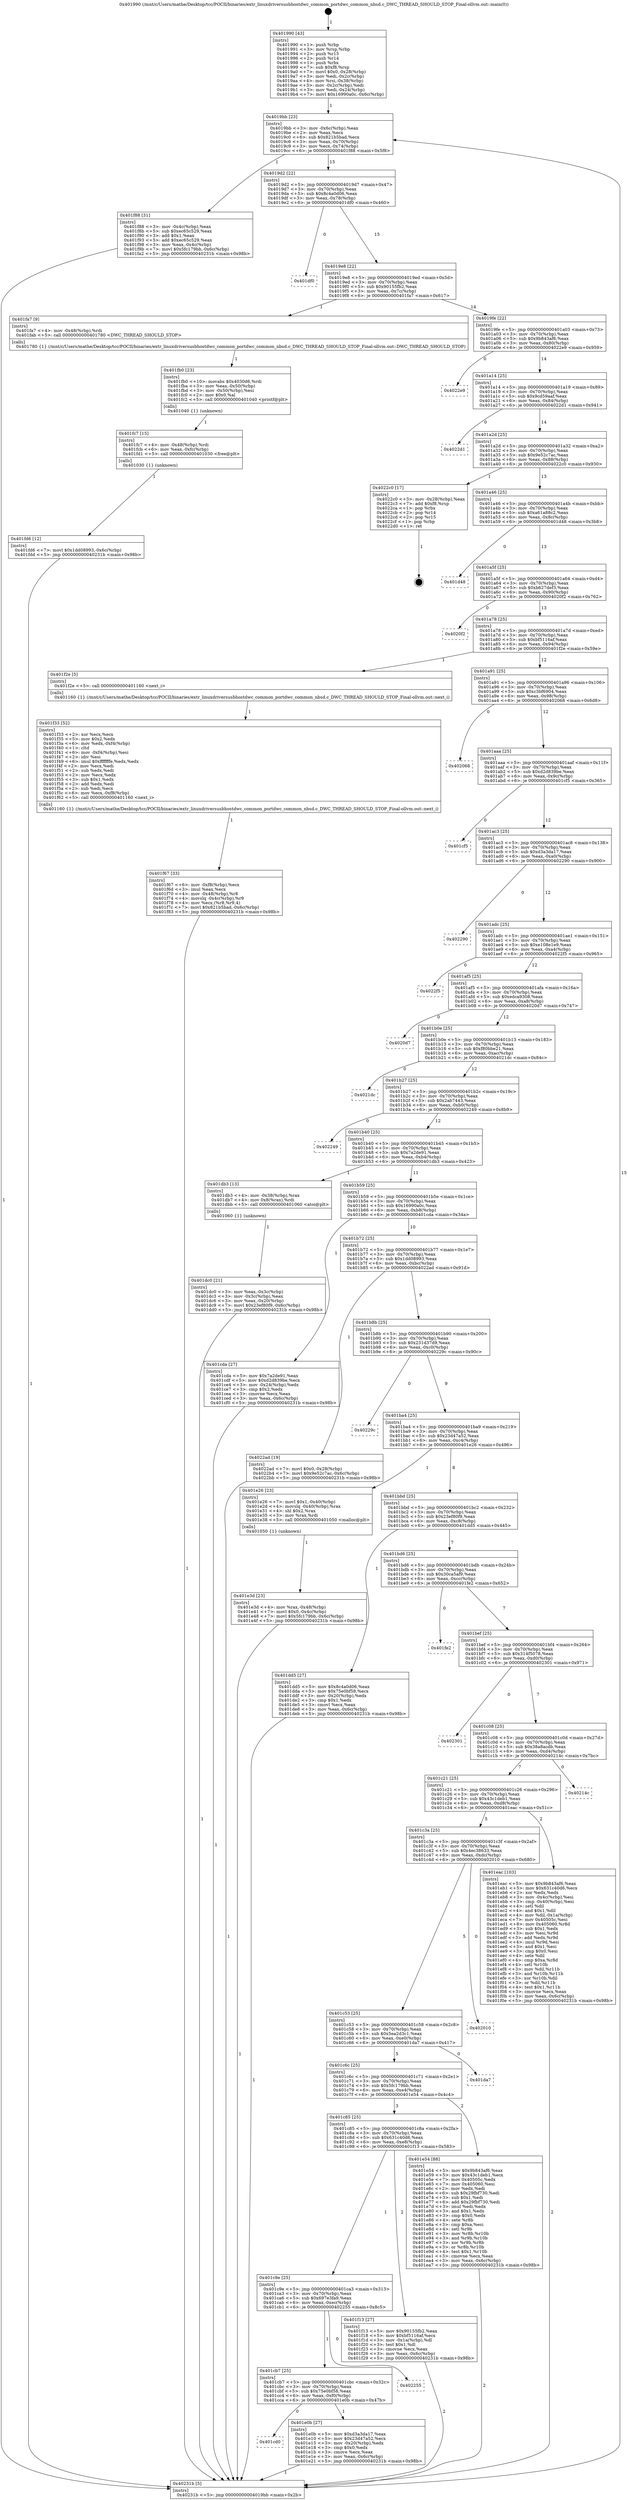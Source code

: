 digraph "0x401990" {
  label = "0x401990 (/mnt/c/Users/mathe/Desktop/tcc/POCII/binaries/extr_linuxdriversusbhostdwc_common_portdwc_common_nbsd.c_DWC_THREAD_SHOULD_STOP_Final-ollvm.out::main(0))"
  labelloc = "t"
  node[shape=record]

  Entry [label="",width=0.3,height=0.3,shape=circle,fillcolor=black,style=filled]
  "0x4019bb" [label="{
     0x4019bb [23]\l
     | [instrs]\l
     &nbsp;&nbsp;0x4019bb \<+3\>: mov -0x6c(%rbp),%eax\l
     &nbsp;&nbsp;0x4019be \<+2\>: mov %eax,%ecx\l
     &nbsp;&nbsp;0x4019c0 \<+6\>: sub $0x821b5bad,%ecx\l
     &nbsp;&nbsp;0x4019c6 \<+3\>: mov %eax,-0x70(%rbp)\l
     &nbsp;&nbsp;0x4019c9 \<+3\>: mov %ecx,-0x74(%rbp)\l
     &nbsp;&nbsp;0x4019cc \<+6\>: je 0000000000401f88 \<main+0x5f8\>\l
  }"]
  "0x401f88" [label="{
     0x401f88 [31]\l
     | [instrs]\l
     &nbsp;&nbsp;0x401f88 \<+3\>: mov -0x4c(%rbp),%eax\l
     &nbsp;&nbsp;0x401f8b \<+5\>: sub $0xec65c529,%eax\l
     &nbsp;&nbsp;0x401f90 \<+3\>: add $0x1,%eax\l
     &nbsp;&nbsp;0x401f93 \<+5\>: add $0xec65c529,%eax\l
     &nbsp;&nbsp;0x401f98 \<+3\>: mov %eax,-0x4c(%rbp)\l
     &nbsp;&nbsp;0x401f9b \<+7\>: movl $0x5fc179bb,-0x6c(%rbp)\l
     &nbsp;&nbsp;0x401fa2 \<+5\>: jmp 000000000040231b \<main+0x98b\>\l
  }"]
  "0x4019d2" [label="{
     0x4019d2 [22]\l
     | [instrs]\l
     &nbsp;&nbsp;0x4019d2 \<+5\>: jmp 00000000004019d7 \<main+0x47\>\l
     &nbsp;&nbsp;0x4019d7 \<+3\>: mov -0x70(%rbp),%eax\l
     &nbsp;&nbsp;0x4019da \<+5\>: sub $0x8c4a0d06,%eax\l
     &nbsp;&nbsp;0x4019df \<+3\>: mov %eax,-0x78(%rbp)\l
     &nbsp;&nbsp;0x4019e2 \<+6\>: je 0000000000401df0 \<main+0x460\>\l
  }"]
  Exit [label="",width=0.3,height=0.3,shape=circle,fillcolor=black,style=filled,peripheries=2]
  "0x401df0" [label="{
     0x401df0\l
  }", style=dashed]
  "0x4019e8" [label="{
     0x4019e8 [22]\l
     | [instrs]\l
     &nbsp;&nbsp;0x4019e8 \<+5\>: jmp 00000000004019ed \<main+0x5d\>\l
     &nbsp;&nbsp;0x4019ed \<+3\>: mov -0x70(%rbp),%eax\l
     &nbsp;&nbsp;0x4019f0 \<+5\>: sub $0x90155fb2,%eax\l
     &nbsp;&nbsp;0x4019f5 \<+3\>: mov %eax,-0x7c(%rbp)\l
     &nbsp;&nbsp;0x4019f8 \<+6\>: je 0000000000401fa7 \<main+0x617\>\l
  }"]
  "0x401fd6" [label="{
     0x401fd6 [12]\l
     | [instrs]\l
     &nbsp;&nbsp;0x401fd6 \<+7\>: movl $0x1dd08993,-0x6c(%rbp)\l
     &nbsp;&nbsp;0x401fdd \<+5\>: jmp 000000000040231b \<main+0x98b\>\l
  }"]
  "0x401fa7" [label="{
     0x401fa7 [9]\l
     | [instrs]\l
     &nbsp;&nbsp;0x401fa7 \<+4\>: mov -0x48(%rbp),%rdi\l
     &nbsp;&nbsp;0x401fab \<+5\>: call 0000000000401780 \<DWC_THREAD_SHOULD_STOP\>\l
     | [calls]\l
     &nbsp;&nbsp;0x401780 \{1\} (/mnt/c/Users/mathe/Desktop/tcc/POCII/binaries/extr_linuxdriversusbhostdwc_common_portdwc_common_nbsd.c_DWC_THREAD_SHOULD_STOP_Final-ollvm.out::DWC_THREAD_SHOULD_STOP)\l
  }"]
  "0x4019fe" [label="{
     0x4019fe [22]\l
     | [instrs]\l
     &nbsp;&nbsp;0x4019fe \<+5\>: jmp 0000000000401a03 \<main+0x73\>\l
     &nbsp;&nbsp;0x401a03 \<+3\>: mov -0x70(%rbp),%eax\l
     &nbsp;&nbsp;0x401a06 \<+5\>: sub $0x9b843af6,%eax\l
     &nbsp;&nbsp;0x401a0b \<+3\>: mov %eax,-0x80(%rbp)\l
     &nbsp;&nbsp;0x401a0e \<+6\>: je 00000000004022e9 \<main+0x959\>\l
  }"]
  "0x401fc7" [label="{
     0x401fc7 [15]\l
     | [instrs]\l
     &nbsp;&nbsp;0x401fc7 \<+4\>: mov -0x48(%rbp),%rdi\l
     &nbsp;&nbsp;0x401fcb \<+6\>: mov %eax,-0xfc(%rbp)\l
     &nbsp;&nbsp;0x401fd1 \<+5\>: call 0000000000401030 \<free@plt\>\l
     | [calls]\l
     &nbsp;&nbsp;0x401030 \{1\} (unknown)\l
  }"]
  "0x4022e9" [label="{
     0x4022e9\l
  }", style=dashed]
  "0x401a14" [label="{
     0x401a14 [25]\l
     | [instrs]\l
     &nbsp;&nbsp;0x401a14 \<+5\>: jmp 0000000000401a19 \<main+0x89\>\l
     &nbsp;&nbsp;0x401a19 \<+3\>: mov -0x70(%rbp),%eax\l
     &nbsp;&nbsp;0x401a1c \<+5\>: sub $0x9cd59aaf,%eax\l
     &nbsp;&nbsp;0x401a21 \<+6\>: mov %eax,-0x84(%rbp)\l
     &nbsp;&nbsp;0x401a27 \<+6\>: je 00000000004022d1 \<main+0x941\>\l
  }"]
  "0x401fb0" [label="{
     0x401fb0 [23]\l
     | [instrs]\l
     &nbsp;&nbsp;0x401fb0 \<+10\>: movabs $0x4030d6,%rdi\l
     &nbsp;&nbsp;0x401fba \<+3\>: mov %eax,-0x50(%rbp)\l
     &nbsp;&nbsp;0x401fbd \<+3\>: mov -0x50(%rbp),%esi\l
     &nbsp;&nbsp;0x401fc0 \<+2\>: mov $0x0,%al\l
     &nbsp;&nbsp;0x401fc2 \<+5\>: call 0000000000401040 \<printf@plt\>\l
     | [calls]\l
     &nbsp;&nbsp;0x401040 \{1\} (unknown)\l
  }"]
  "0x4022d1" [label="{
     0x4022d1\l
  }", style=dashed]
  "0x401a2d" [label="{
     0x401a2d [25]\l
     | [instrs]\l
     &nbsp;&nbsp;0x401a2d \<+5\>: jmp 0000000000401a32 \<main+0xa2\>\l
     &nbsp;&nbsp;0x401a32 \<+3\>: mov -0x70(%rbp),%eax\l
     &nbsp;&nbsp;0x401a35 \<+5\>: sub $0x9e52c7ac,%eax\l
     &nbsp;&nbsp;0x401a3a \<+6\>: mov %eax,-0x88(%rbp)\l
     &nbsp;&nbsp;0x401a40 \<+6\>: je 00000000004022c0 \<main+0x930\>\l
  }"]
  "0x401f67" [label="{
     0x401f67 [33]\l
     | [instrs]\l
     &nbsp;&nbsp;0x401f67 \<+6\>: mov -0xf8(%rbp),%ecx\l
     &nbsp;&nbsp;0x401f6d \<+3\>: imul %eax,%ecx\l
     &nbsp;&nbsp;0x401f70 \<+4\>: mov -0x48(%rbp),%r8\l
     &nbsp;&nbsp;0x401f74 \<+4\>: movslq -0x4c(%rbp),%r9\l
     &nbsp;&nbsp;0x401f78 \<+4\>: mov %ecx,(%r8,%r9,4)\l
     &nbsp;&nbsp;0x401f7c \<+7\>: movl $0x821b5bad,-0x6c(%rbp)\l
     &nbsp;&nbsp;0x401f83 \<+5\>: jmp 000000000040231b \<main+0x98b\>\l
  }"]
  "0x4022c0" [label="{
     0x4022c0 [17]\l
     | [instrs]\l
     &nbsp;&nbsp;0x4022c0 \<+3\>: mov -0x28(%rbp),%eax\l
     &nbsp;&nbsp;0x4022c3 \<+7\>: add $0xf8,%rsp\l
     &nbsp;&nbsp;0x4022ca \<+1\>: pop %rbx\l
     &nbsp;&nbsp;0x4022cb \<+2\>: pop %r14\l
     &nbsp;&nbsp;0x4022cd \<+2\>: pop %r15\l
     &nbsp;&nbsp;0x4022cf \<+1\>: pop %rbp\l
     &nbsp;&nbsp;0x4022d0 \<+1\>: ret\l
  }"]
  "0x401a46" [label="{
     0x401a46 [25]\l
     | [instrs]\l
     &nbsp;&nbsp;0x401a46 \<+5\>: jmp 0000000000401a4b \<main+0xbb\>\l
     &nbsp;&nbsp;0x401a4b \<+3\>: mov -0x70(%rbp),%eax\l
     &nbsp;&nbsp;0x401a4e \<+5\>: sub $0xa61a88c2,%eax\l
     &nbsp;&nbsp;0x401a53 \<+6\>: mov %eax,-0x8c(%rbp)\l
     &nbsp;&nbsp;0x401a59 \<+6\>: je 0000000000401d48 \<main+0x3b8\>\l
  }"]
  "0x401f33" [label="{
     0x401f33 [52]\l
     | [instrs]\l
     &nbsp;&nbsp;0x401f33 \<+2\>: xor %ecx,%ecx\l
     &nbsp;&nbsp;0x401f35 \<+5\>: mov $0x2,%edx\l
     &nbsp;&nbsp;0x401f3a \<+6\>: mov %edx,-0xf4(%rbp)\l
     &nbsp;&nbsp;0x401f40 \<+1\>: cltd\l
     &nbsp;&nbsp;0x401f41 \<+6\>: mov -0xf4(%rbp),%esi\l
     &nbsp;&nbsp;0x401f47 \<+2\>: idiv %esi\l
     &nbsp;&nbsp;0x401f49 \<+6\>: imul $0xfffffffe,%edx,%edx\l
     &nbsp;&nbsp;0x401f4f \<+2\>: mov %ecx,%edi\l
     &nbsp;&nbsp;0x401f51 \<+2\>: sub %edx,%edi\l
     &nbsp;&nbsp;0x401f53 \<+2\>: mov %ecx,%edx\l
     &nbsp;&nbsp;0x401f55 \<+3\>: sub $0x1,%edx\l
     &nbsp;&nbsp;0x401f58 \<+2\>: add %edx,%edi\l
     &nbsp;&nbsp;0x401f5a \<+2\>: sub %edi,%ecx\l
     &nbsp;&nbsp;0x401f5c \<+6\>: mov %ecx,-0xf8(%rbp)\l
     &nbsp;&nbsp;0x401f62 \<+5\>: call 0000000000401160 \<next_i\>\l
     | [calls]\l
     &nbsp;&nbsp;0x401160 \{1\} (/mnt/c/Users/mathe/Desktop/tcc/POCII/binaries/extr_linuxdriversusbhostdwc_common_portdwc_common_nbsd.c_DWC_THREAD_SHOULD_STOP_Final-ollvm.out::next_i)\l
  }"]
  "0x401d48" [label="{
     0x401d48\l
  }", style=dashed]
  "0x401a5f" [label="{
     0x401a5f [25]\l
     | [instrs]\l
     &nbsp;&nbsp;0x401a5f \<+5\>: jmp 0000000000401a64 \<main+0xd4\>\l
     &nbsp;&nbsp;0x401a64 \<+3\>: mov -0x70(%rbp),%eax\l
     &nbsp;&nbsp;0x401a67 \<+5\>: sub $0xb627def3,%eax\l
     &nbsp;&nbsp;0x401a6c \<+6\>: mov %eax,-0x90(%rbp)\l
     &nbsp;&nbsp;0x401a72 \<+6\>: je 00000000004020f2 \<main+0x762\>\l
  }"]
  "0x401e3d" [label="{
     0x401e3d [23]\l
     | [instrs]\l
     &nbsp;&nbsp;0x401e3d \<+4\>: mov %rax,-0x48(%rbp)\l
     &nbsp;&nbsp;0x401e41 \<+7\>: movl $0x0,-0x4c(%rbp)\l
     &nbsp;&nbsp;0x401e48 \<+7\>: movl $0x5fc179bb,-0x6c(%rbp)\l
     &nbsp;&nbsp;0x401e4f \<+5\>: jmp 000000000040231b \<main+0x98b\>\l
  }"]
  "0x4020f2" [label="{
     0x4020f2\l
  }", style=dashed]
  "0x401a78" [label="{
     0x401a78 [25]\l
     | [instrs]\l
     &nbsp;&nbsp;0x401a78 \<+5\>: jmp 0000000000401a7d \<main+0xed\>\l
     &nbsp;&nbsp;0x401a7d \<+3\>: mov -0x70(%rbp),%eax\l
     &nbsp;&nbsp;0x401a80 \<+5\>: sub $0xbf5116af,%eax\l
     &nbsp;&nbsp;0x401a85 \<+6\>: mov %eax,-0x94(%rbp)\l
     &nbsp;&nbsp;0x401a8b \<+6\>: je 0000000000401f2e \<main+0x59e\>\l
  }"]
  "0x401cd0" [label="{
     0x401cd0\l
  }", style=dashed]
  "0x401f2e" [label="{
     0x401f2e [5]\l
     | [instrs]\l
     &nbsp;&nbsp;0x401f2e \<+5\>: call 0000000000401160 \<next_i\>\l
     | [calls]\l
     &nbsp;&nbsp;0x401160 \{1\} (/mnt/c/Users/mathe/Desktop/tcc/POCII/binaries/extr_linuxdriversusbhostdwc_common_portdwc_common_nbsd.c_DWC_THREAD_SHOULD_STOP_Final-ollvm.out::next_i)\l
  }"]
  "0x401a91" [label="{
     0x401a91 [25]\l
     | [instrs]\l
     &nbsp;&nbsp;0x401a91 \<+5\>: jmp 0000000000401a96 \<main+0x106\>\l
     &nbsp;&nbsp;0x401a96 \<+3\>: mov -0x70(%rbp),%eax\l
     &nbsp;&nbsp;0x401a99 \<+5\>: sub $0xc3bf6904,%eax\l
     &nbsp;&nbsp;0x401a9e \<+6\>: mov %eax,-0x98(%rbp)\l
     &nbsp;&nbsp;0x401aa4 \<+6\>: je 0000000000402068 \<main+0x6d8\>\l
  }"]
  "0x401e0b" [label="{
     0x401e0b [27]\l
     | [instrs]\l
     &nbsp;&nbsp;0x401e0b \<+5\>: mov $0xd3a3da17,%eax\l
     &nbsp;&nbsp;0x401e10 \<+5\>: mov $0x23d47a52,%ecx\l
     &nbsp;&nbsp;0x401e15 \<+3\>: mov -0x20(%rbp),%edx\l
     &nbsp;&nbsp;0x401e18 \<+3\>: cmp $0x0,%edx\l
     &nbsp;&nbsp;0x401e1b \<+3\>: cmove %ecx,%eax\l
     &nbsp;&nbsp;0x401e1e \<+3\>: mov %eax,-0x6c(%rbp)\l
     &nbsp;&nbsp;0x401e21 \<+5\>: jmp 000000000040231b \<main+0x98b\>\l
  }"]
  "0x402068" [label="{
     0x402068\l
  }", style=dashed]
  "0x401aaa" [label="{
     0x401aaa [25]\l
     | [instrs]\l
     &nbsp;&nbsp;0x401aaa \<+5\>: jmp 0000000000401aaf \<main+0x11f\>\l
     &nbsp;&nbsp;0x401aaf \<+3\>: mov -0x70(%rbp),%eax\l
     &nbsp;&nbsp;0x401ab2 \<+5\>: sub $0xd2d839be,%eax\l
     &nbsp;&nbsp;0x401ab7 \<+6\>: mov %eax,-0x9c(%rbp)\l
     &nbsp;&nbsp;0x401abd \<+6\>: je 0000000000401cf5 \<main+0x365\>\l
  }"]
  "0x401cb7" [label="{
     0x401cb7 [25]\l
     | [instrs]\l
     &nbsp;&nbsp;0x401cb7 \<+5\>: jmp 0000000000401cbc \<main+0x32c\>\l
     &nbsp;&nbsp;0x401cbc \<+3\>: mov -0x70(%rbp),%eax\l
     &nbsp;&nbsp;0x401cbf \<+5\>: sub $0x75e0bf58,%eax\l
     &nbsp;&nbsp;0x401cc4 \<+6\>: mov %eax,-0xf0(%rbp)\l
     &nbsp;&nbsp;0x401cca \<+6\>: je 0000000000401e0b \<main+0x47b\>\l
  }"]
  "0x401cf5" [label="{
     0x401cf5\l
  }", style=dashed]
  "0x401ac3" [label="{
     0x401ac3 [25]\l
     | [instrs]\l
     &nbsp;&nbsp;0x401ac3 \<+5\>: jmp 0000000000401ac8 \<main+0x138\>\l
     &nbsp;&nbsp;0x401ac8 \<+3\>: mov -0x70(%rbp),%eax\l
     &nbsp;&nbsp;0x401acb \<+5\>: sub $0xd3a3da17,%eax\l
     &nbsp;&nbsp;0x401ad0 \<+6\>: mov %eax,-0xa0(%rbp)\l
     &nbsp;&nbsp;0x401ad6 \<+6\>: je 0000000000402290 \<main+0x900\>\l
  }"]
  "0x402255" [label="{
     0x402255\l
  }", style=dashed]
  "0x402290" [label="{
     0x402290\l
  }", style=dashed]
  "0x401adc" [label="{
     0x401adc [25]\l
     | [instrs]\l
     &nbsp;&nbsp;0x401adc \<+5\>: jmp 0000000000401ae1 \<main+0x151\>\l
     &nbsp;&nbsp;0x401ae1 \<+3\>: mov -0x70(%rbp),%eax\l
     &nbsp;&nbsp;0x401ae4 \<+5\>: sub $0xe108e1e9,%eax\l
     &nbsp;&nbsp;0x401ae9 \<+6\>: mov %eax,-0xa4(%rbp)\l
     &nbsp;&nbsp;0x401aef \<+6\>: je 00000000004022f5 \<main+0x965\>\l
  }"]
  "0x401c9e" [label="{
     0x401c9e [25]\l
     | [instrs]\l
     &nbsp;&nbsp;0x401c9e \<+5\>: jmp 0000000000401ca3 \<main+0x313\>\l
     &nbsp;&nbsp;0x401ca3 \<+3\>: mov -0x70(%rbp),%eax\l
     &nbsp;&nbsp;0x401ca6 \<+5\>: sub $0x697e3fa9,%eax\l
     &nbsp;&nbsp;0x401cab \<+6\>: mov %eax,-0xec(%rbp)\l
     &nbsp;&nbsp;0x401cb1 \<+6\>: je 0000000000402255 \<main+0x8c5\>\l
  }"]
  "0x4022f5" [label="{
     0x4022f5\l
  }", style=dashed]
  "0x401af5" [label="{
     0x401af5 [25]\l
     | [instrs]\l
     &nbsp;&nbsp;0x401af5 \<+5\>: jmp 0000000000401afa \<main+0x16a\>\l
     &nbsp;&nbsp;0x401afa \<+3\>: mov -0x70(%rbp),%eax\l
     &nbsp;&nbsp;0x401afd \<+5\>: sub $0xedca9308,%eax\l
     &nbsp;&nbsp;0x401b02 \<+6\>: mov %eax,-0xa8(%rbp)\l
     &nbsp;&nbsp;0x401b08 \<+6\>: je 00000000004020d7 \<main+0x747\>\l
  }"]
  "0x401f13" [label="{
     0x401f13 [27]\l
     | [instrs]\l
     &nbsp;&nbsp;0x401f13 \<+5\>: mov $0x90155fb2,%eax\l
     &nbsp;&nbsp;0x401f18 \<+5\>: mov $0xbf5116af,%ecx\l
     &nbsp;&nbsp;0x401f1d \<+3\>: mov -0x1a(%rbp),%dl\l
     &nbsp;&nbsp;0x401f20 \<+3\>: test $0x1,%dl\l
     &nbsp;&nbsp;0x401f23 \<+3\>: cmovne %ecx,%eax\l
     &nbsp;&nbsp;0x401f26 \<+3\>: mov %eax,-0x6c(%rbp)\l
     &nbsp;&nbsp;0x401f29 \<+5\>: jmp 000000000040231b \<main+0x98b\>\l
  }"]
  "0x4020d7" [label="{
     0x4020d7\l
  }", style=dashed]
  "0x401b0e" [label="{
     0x401b0e [25]\l
     | [instrs]\l
     &nbsp;&nbsp;0x401b0e \<+5\>: jmp 0000000000401b13 \<main+0x183\>\l
     &nbsp;&nbsp;0x401b13 \<+3\>: mov -0x70(%rbp),%eax\l
     &nbsp;&nbsp;0x401b16 \<+5\>: sub $0xf80bbe21,%eax\l
     &nbsp;&nbsp;0x401b1b \<+6\>: mov %eax,-0xac(%rbp)\l
     &nbsp;&nbsp;0x401b21 \<+6\>: je 00000000004021dc \<main+0x84c\>\l
  }"]
  "0x401c85" [label="{
     0x401c85 [25]\l
     | [instrs]\l
     &nbsp;&nbsp;0x401c85 \<+5\>: jmp 0000000000401c8a \<main+0x2fa\>\l
     &nbsp;&nbsp;0x401c8a \<+3\>: mov -0x70(%rbp),%eax\l
     &nbsp;&nbsp;0x401c8d \<+5\>: sub $0x631c40d6,%eax\l
     &nbsp;&nbsp;0x401c92 \<+6\>: mov %eax,-0xe8(%rbp)\l
     &nbsp;&nbsp;0x401c98 \<+6\>: je 0000000000401f13 \<main+0x583\>\l
  }"]
  "0x4021dc" [label="{
     0x4021dc\l
  }", style=dashed]
  "0x401b27" [label="{
     0x401b27 [25]\l
     | [instrs]\l
     &nbsp;&nbsp;0x401b27 \<+5\>: jmp 0000000000401b2c \<main+0x19c\>\l
     &nbsp;&nbsp;0x401b2c \<+3\>: mov -0x70(%rbp),%eax\l
     &nbsp;&nbsp;0x401b2f \<+5\>: sub $0x2ab7443,%eax\l
     &nbsp;&nbsp;0x401b34 \<+6\>: mov %eax,-0xb0(%rbp)\l
     &nbsp;&nbsp;0x401b3a \<+6\>: je 0000000000402249 \<main+0x8b9\>\l
  }"]
  "0x401e54" [label="{
     0x401e54 [88]\l
     | [instrs]\l
     &nbsp;&nbsp;0x401e54 \<+5\>: mov $0x9b843af6,%eax\l
     &nbsp;&nbsp;0x401e59 \<+5\>: mov $0x43c1deb1,%ecx\l
     &nbsp;&nbsp;0x401e5e \<+7\>: mov 0x40505c,%edx\l
     &nbsp;&nbsp;0x401e65 \<+7\>: mov 0x405060,%esi\l
     &nbsp;&nbsp;0x401e6c \<+2\>: mov %edx,%edi\l
     &nbsp;&nbsp;0x401e6e \<+6\>: sub $0x29fbf730,%edi\l
     &nbsp;&nbsp;0x401e74 \<+3\>: sub $0x1,%edi\l
     &nbsp;&nbsp;0x401e77 \<+6\>: add $0x29fbf730,%edi\l
     &nbsp;&nbsp;0x401e7d \<+3\>: imul %edi,%edx\l
     &nbsp;&nbsp;0x401e80 \<+3\>: and $0x1,%edx\l
     &nbsp;&nbsp;0x401e83 \<+3\>: cmp $0x0,%edx\l
     &nbsp;&nbsp;0x401e86 \<+4\>: sete %r8b\l
     &nbsp;&nbsp;0x401e8a \<+3\>: cmp $0xa,%esi\l
     &nbsp;&nbsp;0x401e8d \<+4\>: setl %r9b\l
     &nbsp;&nbsp;0x401e91 \<+3\>: mov %r8b,%r10b\l
     &nbsp;&nbsp;0x401e94 \<+3\>: and %r9b,%r10b\l
     &nbsp;&nbsp;0x401e97 \<+3\>: xor %r9b,%r8b\l
     &nbsp;&nbsp;0x401e9a \<+3\>: or %r8b,%r10b\l
     &nbsp;&nbsp;0x401e9d \<+4\>: test $0x1,%r10b\l
     &nbsp;&nbsp;0x401ea1 \<+3\>: cmovne %ecx,%eax\l
     &nbsp;&nbsp;0x401ea4 \<+3\>: mov %eax,-0x6c(%rbp)\l
     &nbsp;&nbsp;0x401ea7 \<+5\>: jmp 000000000040231b \<main+0x98b\>\l
  }"]
  "0x402249" [label="{
     0x402249\l
  }", style=dashed]
  "0x401b40" [label="{
     0x401b40 [25]\l
     | [instrs]\l
     &nbsp;&nbsp;0x401b40 \<+5\>: jmp 0000000000401b45 \<main+0x1b5\>\l
     &nbsp;&nbsp;0x401b45 \<+3\>: mov -0x70(%rbp),%eax\l
     &nbsp;&nbsp;0x401b48 \<+5\>: sub $0x7a2de91,%eax\l
     &nbsp;&nbsp;0x401b4d \<+6\>: mov %eax,-0xb4(%rbp)\l
     &nbsp;&nbsp;0x401b53 \<+6\>: je 0000000000401db3 \<main+0x423\>\l
  }"]
  "0x401c6c" [label="{
     0x401c6c [25]\l
     | [instrs]\l
     &nbsp;&nbsp;0x401c6c \<+5\>: jmp 0000000000401c71 \<main+0x2e1\>\l
     &nbsp;&nbsp;0x401c71 \<+3\>: mov -0x70(%rbp),%eax\l
     &nbsp;&nbsp;0x401c74 \<+5\>: sub $0x5fc179bb,%eax\l
     &nbsp;&nbsp;0x401c79 \<+6\>: mov %eax,-0xe4(%rbp)\l
     &nbsp;&nbsp;0x401c7f \<+6\>: je 0000000000401e54 \<main+0x4c4\>\l
  }"]
  "0x401db3" [label="{
     0x401db3 [13]\l
     | [instrs]\l
     &nbsp;&nbsp;0x401db3 \<+4\>: mov -0x38(%rbp),%rax\l
     &nbsp;&nbsp;0x401db7 \<+4\>: mov 0x8(%rax),%rdi\l
     &nbsp;&nbsp;0x401dbb \<+5\>: call 0000000000401060 \<atoi@plt\>\l
     | [calls]\l
     &nbsp;&nbsp;0x401060 \{1\} (unknown)\l
  }"]
  "0x401b59" [label="{
     0x401b59 [25]\l
     | [instrs]\l
     &nbsp;&nbsp;0x401b59 \<+5\>: jmp 0000000000401b5e \<main+0x1ce\>\l
     &nbsp;&nbsp;0x401b5e \<+3\>: mov -0x70(%rbp),%eax\l
     &nbsp;&nbsp;0x401b61 \<+5\>: sub $0x16990a0c,%eax\l
     &nbsp;&nbsp;0x401b66 \<+6\>: mov %eax,-0xb8(%rbp)\l
     &nbsp;&nbsp;0x401b6c \<+6\>: je 0000000000401cda \<main+0x34a\>\l
  }"]
  "0x401da7" [label="{
     0x401da7\l
  }", style=dashed]
  "0x401cda" [label="{
     0x401cda [27]\l
     | [instrs]\l
     &nbsp;&nbsp;0x401cda \<+5\>: mov $0x7a2de91,%eax\l
     &nbsp;&nbsp;0x401cdf \<+5\>: mov $0xd2d839be,%ecx\l
     &nbsp;&nbsp;0x401ce4 \<+3\>: mov -0x24(%rbp),%edx\l
     &nbsp;&nbsp;0x401ce7 \<+3\>: cmp $0x2,%edx\l
     &nbsp;&nbsp;0x401cea \<+3\>: cmovne %ecx,%eax\l
     &nbsp;&nbsp;0x401ced \<+3\>: mov %eax,-0x6c(%rbp)\l
     &nbsp;&nbsp;0x401cf0 \<+5\>: jmp 000000000040231b \<main+0x98b\>\l
  }"]
  "0x401b72" [label="{
     0x401b72 [25]\l
     | [instrs]\l
     &nbsp;&nbsp;0x401b72 \<+5\>: jmp 0000000000401b77 \<main+0x1e7\>\l
     &nbsp;&nbsp;0x401b77 \<+3\>: mov -0x70(%rbp),%eax\l
     &nbsp;&nbsp;0x401b7a \<+5\>: sub $0x1dd08993,%eax\l
     &nbsp;&nbsp;0x401b7f \<+6\>: mov %eax,-0xbc(%rbp)\l
     &nbsp;&nbsp;0x401b85 \<+6\>: je 00000000004022ad \<main+0x91d\>\l
  }"]
  "0x40231b" [label="{
     0x40231b [5]\l
     | [instrs]\l
     &nbsp;&nbsp;0x40231b \<+5\>: jmp 00000000004019bb \<main+0x2b\>\l
  }"]
  "0x401990" [label="{
     0x401990 [43]\l
     | [instrs]\l
     &nbsp;&nbsp;0x401990 \<+1\>: push %rbp\l
     &nbsp;&nbsp;0x401991 \<+3\>: mov %rsp,%rbp\l
     &nbsp;&nbsp;0x401994 \<+2\>: push %r15\l
     &nbsp;&nbsp;0x401996 \<+2\>: push %r14\l
     &nbsp;&nbsp;0x401998 \<+1\>: push %rbx\l
     &nbsp;&nbsp;0x401999 \<+7\>: sub $0xf8,%rsp\l
     &nbsp;&nbsp;0x4019a0 \<+7\>: movl $0x0,-0x28(%rbp)\l
     &nbsp;&nbsp;0x4019a7 \<+3\>: mov %edi,-0x2c(%rbp)\l
     &nbsp;&nbsp;0x4019aa \<+4\>: mov %rsi,-0x38(%rbp)\l
     &nbsp;&nbsp;0x4019ae \<+3\>: mov -0x2c(%rbp),%edi\l
     &nbsp;&nbsp;0x4019b1 \<+3\>: mov %edi,-0x24(%rbp)\l
     &nbsp;&nbsp;0x4019b4 \<+7\>: movl $0x16990a0c,-0x6c(%rbp)\l
  }"]
  "0x401dc0" [label="{
     0x401dc0 [21]\l
     | [instrs]\l
     &nbsp;&nbsp;0x401dc0 \<+3\>: mov %eax,-0x3c(%rbp)\l
     &nbsp;&nbsp;0x401dc3 \<+3\>: mov -0x3c(%rbp),%eax\l
     &nbsp;&nbsp;0x401dc6 \<+3\>: mov %eax,-0x20(%rbp)\l
     &nbsp;&nbsp;0x401dc9 \<+7\>: movl $0x23ef80f9,-0x6c(%rbp)\l
     &nbsp;&nbsp;0x401dd0 \<+5\>: jmp 000000000040231b \<main+0x98b\>\l
  }"]
  "0x401c53" [label="{
     0x401c53 [25]\l
     | [instrs]\l
     &nbsp;&nbsp;0x401c53 \<+5\>: jmp 0000000000401c58 \<main+0x2c8\>\l
     &nbsp;&nbsp;0x401c58 \<+3\>: mov -0x70(%rbp),%eax\l
     &nbsp;&nbsp;0x401c5b \<+5\>: sub $0x5ea2d3c1,%eax\l
     &nbsp;&nbsp;0x401c60 \<+6\>: mov %eax,-0xe0(%rbp)\l
     &nbsp;&nbsp;0x401c66 \<+6\>: je 0000000000401da7 \<main+0x417\>\l
  }"]
  "0x4022ad" [label="{
     0x4022ad [19]\l
     | [instrs]\l
     &nbsp;&nbsp;0x4022ad \<+7\>: movl $0x0,-0x28(%rbp)\l
     &nbsp;&nbsp;0x4022b4 \<+7\>: movl $0x9e52c7ac,-0x6c(%rbp)\l
     &nbsp;&nbsp;0x4022bb \<+5\>: jmp 000000000040231b \<main+0x98b\>\l
  }"]
  "0x401b8b" [label="{
     0x401b8b [25]\l
     | [instrs]\l
     &nbsp;&nbsp;0x401b8b \<+5\>: jmp 0000000000401b90 \<main+0x200\>\l
     &nbsp;&nbsp;0x401b90 \<+3\>: mov -0x70(%rbp),%eax\l
     &nbsp;&nbsp;0x401b93 \<+5\>: sub $0x231d37d9,%eax\l
     &nbsp;&nbsp;0x401b98 \<+6\>: mov %eax,-0xc0(%rbp)\l
     &nbsp;&nbsp;0x401b9e \<+6\>: je 000000000040229c \<main+0x90c\>\l
  }"]
  "0x402010" [label="{
     0x402010\l
  }", style=dashed]
  "0x40229c" [label="{
     0x40229c\l
  }", style=dashed]
  "0x401ba4" [label="{
     0x401ba4 [25]\l
     | [instrs]\l
     &nbsp;&nbsp;0x401ba4 \<+5\>: jmp 0000000000401ba9 \<main+0x219\>\l
     &nbsp;&nbsp;0x401ba9 \<+3\>: mov -0x70(%rbp),%eax\l
     &nbsp;&nbsp;0x401bac \<+5\>: sub $0x23d47a52,%eax\l
     &nbsp;&nbsp;0x401bb1 \<+6\>: mov %eax,-0xc4(%rbp)\l
     &nbsp;&nbsp;0x401bb7 \<+6\>: je 0000000000401e26 \<main+0x496\>\l
  }"]
  "0x401c3a" [label="{
     0x401c3a [25]\l
     | [instrs]\l
     &nbsp;&nbsp;0x401c3a \<+5\>: jmp 0000000000401c3f \<main+0x2af\>\l
     &nbsp;&nbsp;0x401c3f \<+3\>: mov -0x70(%rbp),%eax\l
     &nbsp;&nbsp;0x401c42 \<+5\>: sub $0x4ec38633,%eax\l
     &nbsp;&nbsp;0x401c47 \<+6\>: mov %eax,-0xdc(%rbp)\l
     &nbsp;&nbsp;0x401c4d \<+6\>: je 0000000000402010 \<main+0x680\>\l
  }"]
  "0x401e26" [label="{
     0x401e26 [23]\l
     | [instrs]\l
     &nbsp;&nbsp;0x401e26 \<+7\>: movl $0x1,-0x40(%rbp)\l
     &nbsp;&nbsp;0x401e2d \<+4\>: movslq -0x40(%rbp),%rax\l
     &nbsp;&nbsp;0x401e31 \<+4\>: shl $0x2,%rax\l
     &nbsp;&nbsp;0x401e35 \<+3\>: mov %rax,%rdi\l
     &nbsp;&nbsp;0x401e38 \<+5\>: call 0000000000401050 \<malloc@plt\>\l
     | [calls]\l
     &nbsp;&nbsp;0x401050 \{1\} (unknown)\l
  }"]
  "0x401bbd" [label="{
     0x401bbd [25]\l
     | [instrs]\l
     &nbsp;&nbsp;0x401bbd \<+5\>: jmp 0000000000401bc2 \<main+0x232\>\l
     &nbsp;&nbsp;0x401bc2 \<+3\>: mov -0x70(%rbp),%eax\l
     &nbsp;&nbsp;0x401bc5 \<+5\>: sub $0x23ef80f9,%eax\l
     &nbsp;&nbsp;0x401bca \<+6\>: mov %eax,-0xc8(%rbp)\l
     &nbsp;&nbsp;0x401bd0 \<+6\>: je 0000000000401dd5 \<main+0x445\>\l
  }"]
  "0x401eac" [label="{
     0x401eac [103]\l
     | [instrs]\l
     &nbsp;&nbsp;0x401eac \<+5\>: mov $0x9b843af6,%eax\l
     &nbsp;&nbsp;0x401eb1 \<+5\>: mov $0x631c40d6,%ecx\l
     &nbsp;&nbsp;0x401eb6 \<+2\>: xor %edx,%edx\l
     &nbsp;&nbsp;0x401eb8 \<+3\>: mov -0x4c(%rbp),%esi\l
     &nbsp;&nbsp;0x401ebb \<+3\>: cmp -0x40(%rbp),%esi\l
     &nbsp;&nbsp;0x401ebe \<+4\>: setl %dil\l
     &nbsp;&nbsp;0x401ec2 \<+4\>: and $0x1,%dil\l
     &nbsp;&nbsp;0x401ec6 \<+4\>: mov %dil,-0x1a(%rbp)\l
     &nbsp;&nbsp;0x401eca \<+7\>: mov 0x40505c,%esi\l
     &nbsp;&nbsp;0x401ed1 \<+8\>: mov 0x405060,%r8d\l
     &nbsp;&nbsp;0x401ed9 \<+3\>: sub $0x1,%edx\l
     &nbsp;&nbsp;0x401edc \<+3\>: mov %esi,%r9d\l
     &nbsp;&nbsp;0x401edf \<+3\>: add %edx,%r9d\l
     &nbsp;&nbsp;0x401ee2 \<+4\>: imul %r9d,%esi\l
     &nbsp;&nbsp;0x401ee6 \<+3\>: and $0x1,%esi\l
     &nbsp;&nbsp;0x401ee9 \<+3\>: cmp $0x0,%esi\l
     &nbsp;&nbsp;0x401eec \<+4\>: sete %dil\l
     &nbsp;&nbsp;0x401ef0 \<+4\>: cmp $0xa,%r8d\l
     &nbsp;&nbsp;0x401ef4 \<+4\>: setl %r10b\l
     &nbsp;&nbsp;0x401ef8 \<+3\>: mov %dil,%r11b\l
     &nbsp;&nbsp;0x401efb \<+3\>: and %r10b,%r11b\l
     &nbsp;&nbsp;0x401efe \<+3\>: xor %r10b,%dil\l
     &nbsp;&nbsp;0x401f01 \<+3\>: or %dil,%r11b\l
     &nbsp;&nbsp;0x401f04 \<+4\>: test $0x1,%r11b\l
     &nbsp;&nbsp;0x401f08 \<+3\>: cmovne %ecx,%eax\l
     &nbsp;&nbsp;0x401f0b \<+3\>: mov %eax,-0x6c(%rbp)\l
     &nbsp;&nbsp;0x401f0e \<+5\>: jmp 000000000040231b \<main+0x98b\>\l
  }"]
  "0x401dd5" [label="{
     0x401dd5 [27]\l
     | [instrs]\l
     &nbsp;&nbsp;0x401dd5 \<+5\>: mov $0x8c4a0d06,%eax\l
     &nbsp;&nbsp;0x401dda \<+5\>: mov $0x75e0bf58,%ecx\l
     &nbsp;&nbsp;0x401ddf \<+3\>: mov -0x20(%rbp),%edx\l
     &nbsp;&nbsp;0x401de2 \<+3\>: cmp $0x1,%edx\l
     &nbsp;&nbsp;0x401de5 \<+3\>: cmovl %ecx,%eax\l
     &nbsp;&nbsp;0x401de8 \<+3\>: mov %eax,-0x6c(%rbp)\l
     &nbsp;&nbsp;0x401deb \<+5\>: jmp 000000000040231b \<main+0x98b\>\l
  }"]
  "0x401bd6" [label="{
     0x401bd6 [25]\l
     | [instrs]\l
     &nbsp;&nbsp;0x401bd6 \<+5\>: jmp 0000000000401bdb \<main+0x24b\>\l
     &nbsp;&nbsp;0x401bdb \<+3\>: mov -0x70(%rbp),%eax\l
     &nbsp;&nbsp;0x401bde \<+5\>: sub $0x30ca5af9,%eax\l
     &nbsp;&nbsp;0x401be3 \<+6\>: mov %eax,-0xcc(%rbp)\l
     &nbsp;&nbsp;0x401be9 \<+6\>: je 0000000000401fe2 \<main+0x652\>\l
  }"]
  "0x401c21" [label="{
     0x401c21 [25]\l
     | [instrs]\l
     &nbsp;&nbsp;0x401c21 \<+5\>: jmp 0000000000401c26 \<main+0x296\>\l
     &nbsp;&nbsp;0x401c26 \<+3\>: mov -0x70(%rbp),%eax\l
     &nbsp;&nbsp;0x401c29 \<+5\>: sub $0x43c1deb1,%eax\l
     &nbsp;&nbsp;0x401c2e \<+6\>: mov %eax,-0xd8(%rbp)\l
     &nbsp;&nbsp;0x401c34 \<+6\>: je 0000000000401eac \<main+0x51c\>\l
  }"]
  "0x401fe2" [label="{
     0x401fe2\l
  }", style=dashed]
  "0x401bef" [label="{
     0x401bef [25]\l
     | [instrs]\l
     &nbsp;&nbsp;0x401bef \<+5\>: jmp 0000000000401bf4 \<main+0x264\>\l
     &nbsp;&nbsp;0x401bf4 \<+3\>: mov -0x70(%rbp),%eax\l
     &nbsp;&nbsp;0x401bf7 \<+5\>: sub $0x314f5078,%eax\l
     &nbsp;&nbsp;0x401bfc \<+6\>: mov %eax,-0xd0(%rbp)\l
     &nbsp;&nbsp;0x401c02 \<+6\>: je 0000000000402301 \<main+0x971\>\l
  }"]
  "0x40214c" [label="{
     0x40214c\l
  }", style=dashed]
  "0x402301" [label="{
     0x402301\l
  }", style=dashed]
  "0x401c08" [label="{
     0x401c08 [25]\l
     | [instrs]\l
     &nbsp;&nbsp;0x401c08 \<+5\>: jmp 0000000000401c0d \<main+0x27d\>\l
     &nbsp;&nbsp;0x401c0d \<+3\>: mov -0x70(%rbp),%eax\l
     &nbsp;&nbsp;0x401c10 \<+5\>: sub $0x38a8acdb,%eax\l
     &nbsp;&nbsp;0x401c15 \<+6\>: mov %eax,-0xd4(%rbp)\l
     &nbsp;&nbsp;0x401c1b \<+6\>: je 000000000040214c \<main+0x7bc\>\l
  }"]
  Entry -> "0x401990" [label=" 1"]
  "0x4019bb" -> "0x401f88" [label=" 1"]
  "0x4019bb" -> "0x4019d2" [label=" 15"]
  "0x4022c0" -> Exit [label=" 1"]
  "0x4019d2" -> "0x401df0" [label=" 0"]
  "0x4019d2" -> "0x4019e8" [label=" 15"]
  "0x4022ad" -> "0x40231b" [label=" 1"]
  "0x4019e8" -> "0x401fa7" [label=" 1"]
  "0x4019e8" -> "0x4019fe" [label=" 14"]
  "0x401fd6" -> "0x40231b" [label=" 1"]
  "0x4019fe" -> "0x4022e9" [label=" 0"]
  "0x4019fe" -> "0x401a14" [label=" 14"]
  "0x401fc7" -> "0x401fd6" [label=" 1"]
  "0x401a14" -> "0x4022d1" [label=" 0"]
  "0x401a14" -> "0x401a2d" [label=" 14"]
  "0x401fb0" -> "0x401fc7" [label=" 1"]
  "0x401a2d" -> "0x4022c0" [label=" 1"]
  "0x401a2d" -> "0x401a46" [label=" 13"]
  "0x401fa7" -> "0x401fb0" [label=" 1"]
  "0x401a46" -> "0x401d48" [label=" 0"]
  "0x401a46" -> "0x401a5f" [label=" 13"]
  "0x401f88" -> "0x40231b" [label=" 1"]
  "0x401a5f" -> "0x4020f2" [label=" 0"]
  "0x401a5f" -> "0x401a78" [label=" 13"]
  "0x401f67" -> "0x40231b" [label=" 1"]
  "0x401a78" -> "0x401f2e" [label=" 1"]
  "0x401a78" -> "0x401a91" [label=" 12"]
  "0x401f33" -> "0x401f67" [label=" 1"]
  "0x401a91" -> "0x402068" [label=" 0"]
  "0x401a91" -> "0x401aaa" [label=" 12"]
  "0x401f2e" -> "0x401f33" [label=" 1"]
  "0x401aaa" -> "0x401cf5" [label=" 0"]
  "0x401aaa" -> "0x401ac3" [label=" 12"]
  "0x401eac" -> "0x40231b" [label=" 2"]
  "0x401ac3" -> "0x402290" [label=" 0"]
  "0x401ac3" -> "0x401adc" [label=" 12"]
  "0x401e54" -> "0x40231b" [label=" 2"]
  "0x401adc" -> "0x4022f5" [label=" 0"]
  "0x401adc" -> "0x401af5" [label=" 12"]
  "0x401e26" -> "0x401e3d" [label=" 1"]
  "0x401af5" -> "0x4020d7" [label=" 0"]
  "0x401af5" -> "0x401b0e" [label=" 12"]
  "0x401e0b" -> "0x40231b" [label=" 1"]
  "0x401b0e" -> "0x4021dc" [label=" 0"]
  "0x401b0e" -> "0x401b27" [label=" 12"]
  "0x401cb7" -> "0x401e0b" [label=" 1"]
  "0x401b27" -> "0x402249" [label=" 0"]
  "0x401b27" -> "0x401b40" [label=" 12"]
  "0x401f13" -> "0x40231b" [label=" 2"]
  "0x401b40" -> "0x401db3" [label=" 1"]
  "0x401b40" -> "0x401b59" [label=" 11"]
  "0x401c9e" -> "0x402255" [label=" 0"]
  "0x401b59" -> "0x401cda" [label=" 1"]
  "0x401b59" -> "0x401b72" [label=" 10"]
  "0x401cda" -> "0x40231b" [label=" 1"]
  "0x401990" -> "0x4019bb" [label=" 1"]
  "0x40231b" -> "0x4019bb" [label=" 15"]
  "0x401db3" -> "0x401dc0" [label=" 1"]
  "0x401dc0" -> "0x40231b" [label=" 1"]
  "0x401e3d" -> "0x40231b" [label=" 1"]
  "0x401b72" -> "0x4022ad" [label=" 1"]
  "0x401b72" -> "0x401b8b" [label=" 9"]
  "0x401c85" -> "0x401f13" [label=" 2"]
  "0x401b8b" -> "0x40229c" [label=" 0"]
  "0x401b8b" -> "0x401ba4" [label=" 9"]
  "0x401cb7" -> "0x401cd0" [label=" 0"]
  "0x401ba4" -> "0x401e26" [label=" 1"]
  "0x401ba4" -> "0x401bbd" [label=" 8"]
  "0x401c6c" -> "0x401e54" [label=" 2"]
  "0x401bbd" -> "0x401dd5" [label=" 1"]
  "0x401bbd" -> "0x401bd6" [label=" 7"]
  "0x401dd5" -> "0x40231b" [label=" 1"]
  "0x401c9e" -> "0x401cb7" [label=" 1"]
  "0x401bd6" -> "0x401fe2" [label=" 0"]
  "0x401bd6" -> "0x401bef" [label=" 7"]
  "0x401c53" -> "0x401da7" [label=" 0"]
  "0x401bef" -> "0x402301" [label=" 0"]
  "0x401bef" -> "0x401c08" [label=" 7"]
  "0x401c85" -> "0x401c9e" [label=" 1"]
  "0x401c08" -> "0x40214c" [label=" 0"]
  "0x401c08" -> "0x401c21" [label=" 7"]
  "0x401c53" -> "0x401c6c" [label=" 5"]
  "0x401c21" -> "0x401eac" [label=" 2"]
  "0x401c21" -> "0x401c3a" [label=" 5"]
  "0x401c6c" -> "0x401c85" [label=" 3"]
  "0x401c3a" -> "0x402010" [label=" 0"]
  "0x401c3a" -> "0x401c53" [label=" 5"]
}
